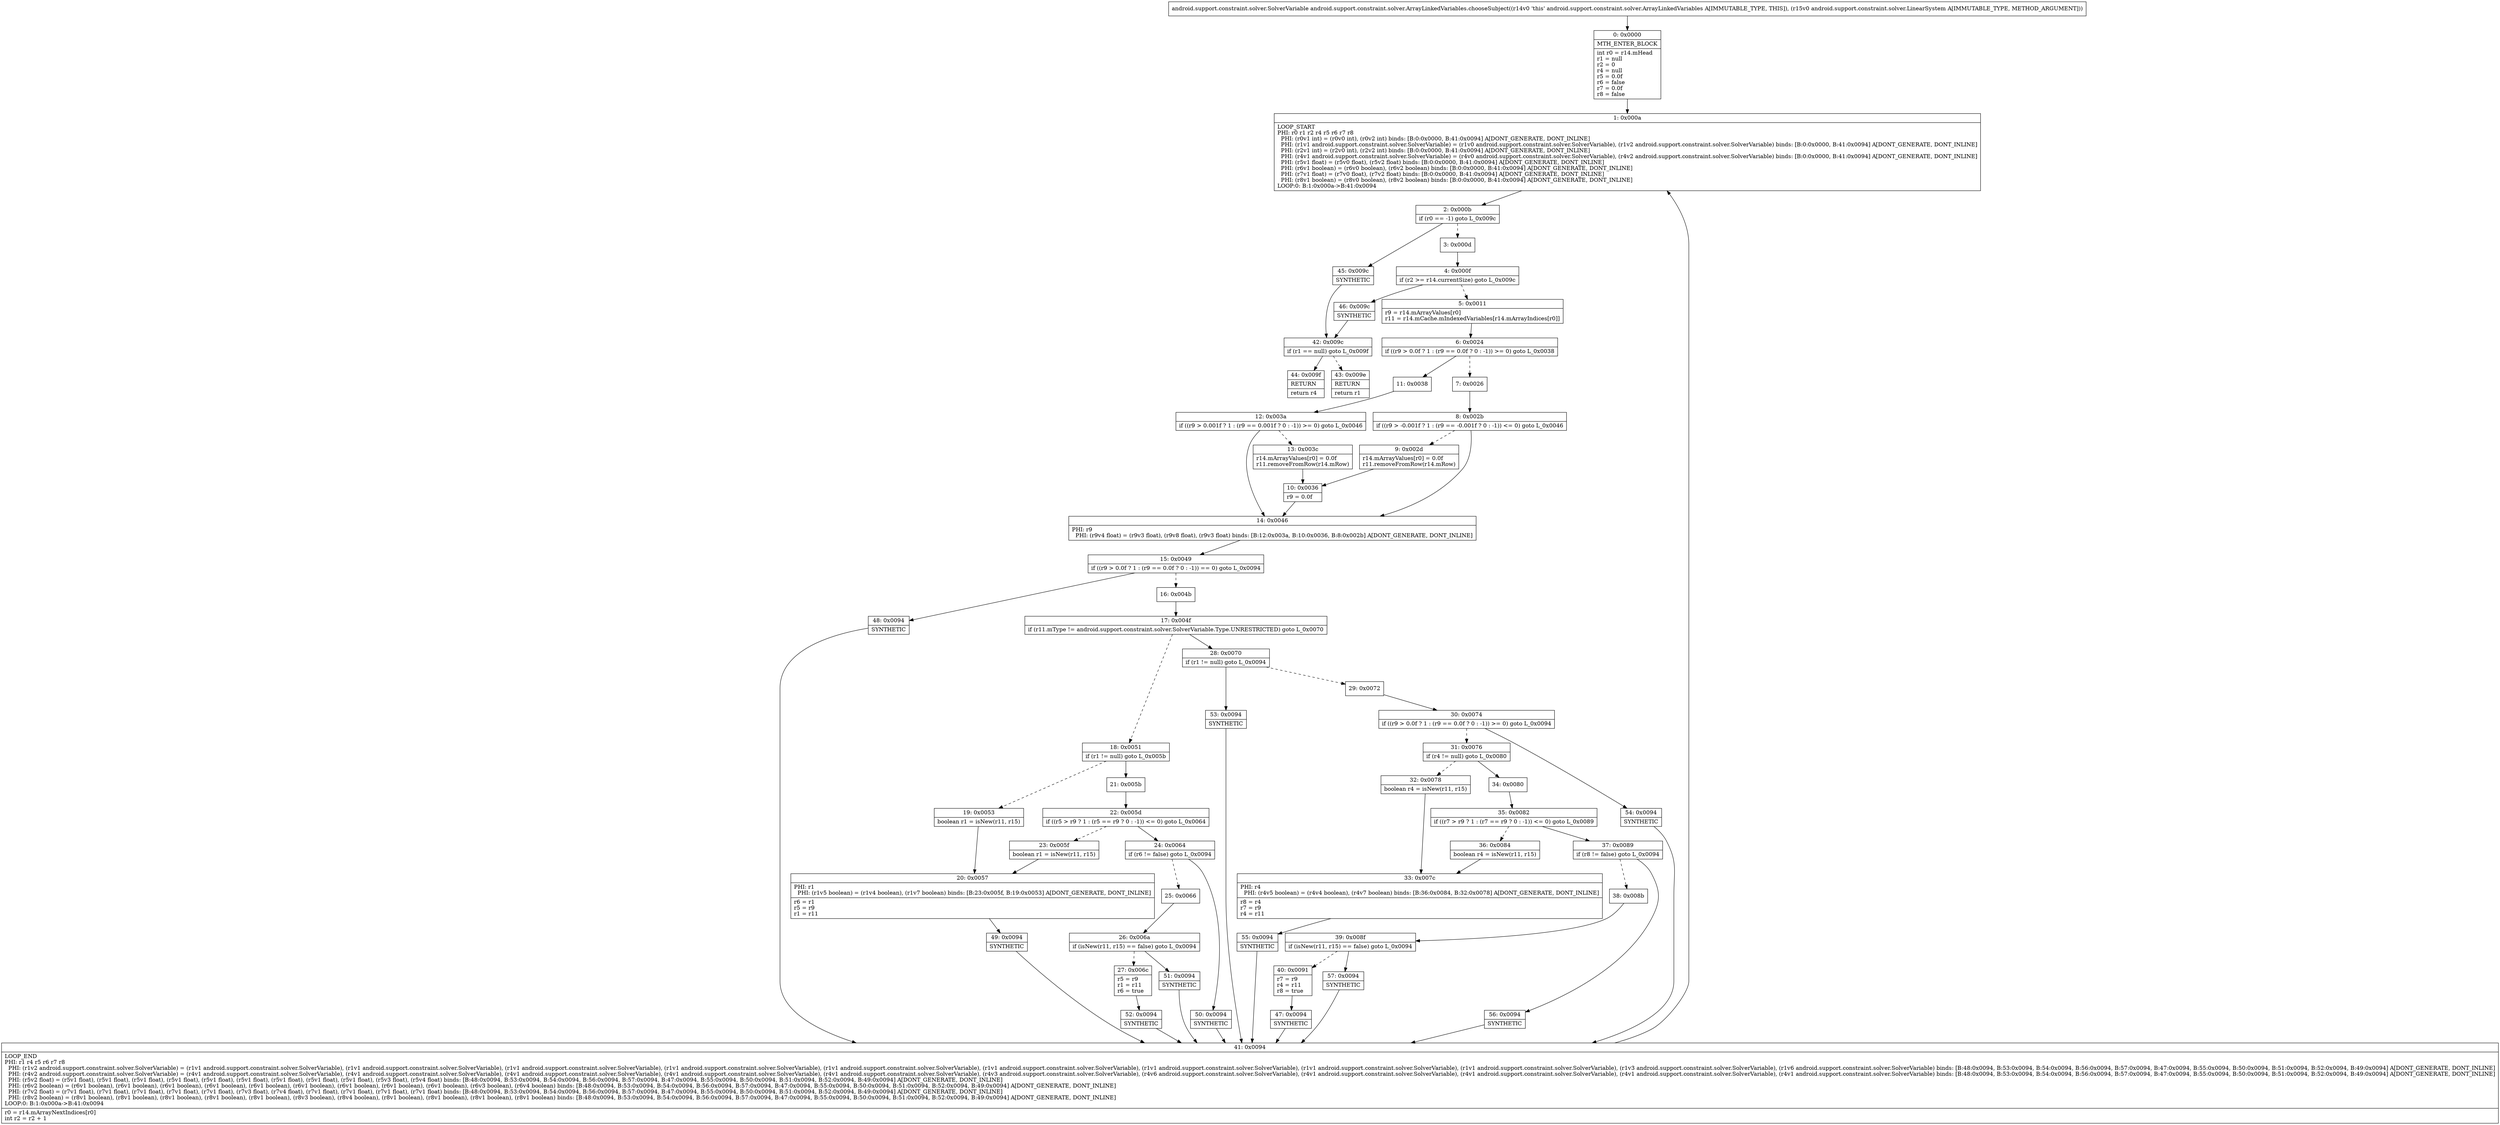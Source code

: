 digraph "CFG forandroid.support.constraint.solver.ArrayLinkedVariables.chooseSubject(Landroid\/support\/constraint\/solver\/LinearSystem;)Landroid\/support\/constraint\/solver\/SolverVariable;" {
Node_0 [shape=record,label="{0\:\ 0x0000|MTH_ENTER_BLOCK\l|int r0 = r14.mHead\lr1 = null\lr2 = 0\lr4 = null\lr5 = 0.0f\lr6 = false\lr7 = 0.0f\lr8 = false\l}"];
Node_1 [shape=record,label="{1\:\ 0x000a|LOOP_START\lPHI: r0 r1 r2 r4 r5 r6 r7 r8 \l  PHI: (r0v1 int) = (r0v0 int), (r0v2 int) binds: [B:0:0x0000, B:41:0x0094] A[DONT_GENERATE, DONT_INLINE]\l  PHI: (r1v1 android.support.constraint.solver.SolverVariable) = (r1v0 android.support.constraint.solver.SolverVariable), (r1v2 android.support.constraint.solver.SolverVariable) binds: [B:0:0x0000, B:41:0x0094] A[DONT_GENERATE, DONT_INLINE]\l  PHI: (r2v1 int) = (r2v0 int), (r2v2 int) binds: [B:0:0x0000, B:41:0x0094] A[DONT_GENERATE, DONT_INLINE]\l  PHI: (r4v1 android.support.constraint.solver.SolverVariable) = (r4v0 android.support.constraint.solver.SolverVariable), (r4v2 android.support.constraint.solver.SolverVariable) binds: [B:0:0x0000, B:41:0x0094] A[DONT_GENERATE, DONT_INLINE]\l  PHI: (r5v1 float) = (r5v0 float), (r5v2 float) binds: [B:0:0x0000, B:41:0x0094] A[DONT_GENERATE, DONT_INLINE]\l  PHI: (r6v1 boolean) = (r6v0 boolean), (r6v2 boolean) binds: [B:0:0x0000, B:41:0x0094] A[DONT_GENERATE, DONT_INLINE]\l  PHI: (r7v1 float) = (r7v0 float), (r7v2 float) binds: [B:0:0x0000, B:41:0x0094] A[DONT_GENERATE, DONT_INLINE]\l  PHI: (r8v1 boolean) = (r8v0 boolean), (r8v2 boolean) binds: [B:0:0x0000, B:41:0x0094] A[DONT_GENERATE, DONT_INLINE]\lLOOP:0: B:1:0x000a\-\>B:41:0x0094\l}"];
Node_2 [shape=record,label="{2\:\ 0x000b|if (r0 == \-1) goto L_0x009c\l}"];
Node_3 [shape=record,label="{3\:\ 0x000d}"];
Node_4 [shape=record,label="{4\:\ 0x000f|if (r2 \>= r14.currentSize) goto L_0x009c\l}"];
Node_5 [shape=record,label="{5\:\ 0x0011|r9 = r14.mArrayValues[r0]\lr11 = r14.mCache.mIndexedVariables[r14.mArrayIndices[r0]]\l}"];
Node_6 [shape=record,label="{6\:\ 0x0024|if ((r9 \> 0.0f ? 1 : (r9 == 0.0f ? 0 : \-1)) \>= 0) goto L_0x0038\l}"];
Node_7 [shape=record,label="{7\:\ 0x0026}"];
Node_8 [shape=record,label="{8\:\ 0x002b|if ((r9 \> \-0.001f ? 1 : (r9 == \-0.001f ? 0 : \-1)) \<= 0) goto L_0x0046\l}"];
Node_9 [shape=record,label="{9\:\ 0x002d|r14.mArrayValues[r0] = 0.0f\lr11.removeFromRow(r14.mRow)\l}"];
Node_10 [shape=record,label="{10\:\ 0x0036|r9 = 0.0f\l}"];
Node_11 [shape=record,label="{11\:\ 0x0038}"];
Node_12 [shape=record,label="{12\:\ 0x003a|if ((r9 \> 0.001f ? 1 : (r9 == 0.001f ? 0 : \-1)) \>= 0) goto L_0x0046\l}"];
Node_13 [shape=record,label="{13\:\ 0x003c|r14.mArrayValues[r0] = 0.0f\lr11.removeFromRow(r14.mRow)\l}"];
Node_14 [shape=record,label="{14\:\ 0x0046|PHI: r9 \l  PHI: (r9v4 float) = (r9v3 float), (r9v8 float), (r9v3 float) binds: [B:12:0x003a, B:10:0x0036, B:8:0x002b] A[DONT_GENERATE, DONT_INLINE]\l}"];
Node_15 [shape=record,label="{15\:\ 0x0049|if ((r9 \> 0.0f ? 1 : (r9 == 0.0f ? 0 : \-1)) == 0) goto L_0x0094\l}"];
Node_16 [shape=record,label="{16\:\ 0x004b}"];
Node_17 [shape=record,label="{17\:\ 0x004f|if (r11.mType != android.support.constraint.solver.SolverVariable.Type.UNRESTRICTED) goto L_0x0070\l}"];
Node_18 [shape=record,label="{18\:\ 0x0051|if (r1 != null) goto L_0x005b\l}"];
Node_19 [shape=record,label="{19\:\ 0x0053|boolean r1 = isNew(r11, r15)\l}"];
Node_20 [shape=record,label="{20\:\ 0x0057|PHI: r1 \l  PHI: (r1v5 boolean) = (r1v4 boolean), (r1v7 boolean) binds: [B:23:0x005f, B:19:0x0053] A[DONT_GENERATE, DONT_INLINE]\l|r6 = r1\lr5 = r9\lr1 = r11\l}"];
Node_21 [shape=record,label="{21\:\ 0x005b}"];
Node_22 [shape=record,label="{22\:\ 0x005d|if ((r5 \> r9 ? 1 : (r5 == r9 ? 0 : \-1)) \<= 0) goto L_0x0064\l}"];
Node_23 [shape=record,label="{23\:\ 0x005f|boolean r1 = isNew(r11, r15)\l}"];
Node_24 [shape=record,label="{24\:\ 0x0064|if (r6 != false) goto L_0x0094\l}"];
Node_25 [shape=record,label="{25\:\ 0x0066}"];
Node_26 [shape=record,label="{26\:\ 0x006a|if (isNew(r11, r15) == false) goto L_0x0094\l}"];
Node_27 [shape=record,label="{27\:\ 0x006c|r5 = r9\lr1 = r11\lr6 = true\l}"];
Node_28 [shape=record,label="{28\:\ 0x0070|if (r1 != null) goto L_0x0094\l}"];
Node_29 [shape=record,label="{29\:\ 0x0072}"];
Node_30 [shape=record,label="{30\:\ 0x0074|if ((r9 \> 0.0f ? 1 : (r9 == 0.0f ? 0 : \-1)) \>= 0) goto L_0x0094\l}"];
Node_31 [shape=record,label="{31\:\ 0x0076|if (r4 != null) goto L_0x0080\l}"];
Node_32 [shape=record,label="{32\:\ 0x0078|boolean r4 = isNew(r11, r15)\l}"];
Node_33 [shape=record,label="{33\:\ 0x007c|PHI: r4 \l  PHI: (r4v5 boolean) = (r4v4 boolean), (r4v7 boolean) binds: [B:36:0x0084, B:32:0x0078] A[DONT_GENERATE, DONT_INLINE]\l|r8 = r4\lr7 = r9\lr4 = r11\l}"];
Node_34 [shape=record,label="{34\:\ 0x0080}"];
Node_35 [shape=record,label="{35\:\ 0x0082|if ((r7 \> r9 ? 1 : (r7 == r9 ? 0 : \-1)) \<= 0) goto L_0x0089\l}"];
Node_36 [shape=record,label="{36\:\ 0x0084|boolean r4 = isNew(r11, r15)\l}"];
Node_37 [shape=record,label="{37\:\ 0x0089|if (r8 != false) goto L_0x0094\l}"];
Node_38 [shape=record,label="{38\:\ 0x008b}"];
Node_39 [shape=record,label="{39\:\ 0x008f|if (isNew(r11, r15) == false) goto L_0x0094\l}"];
Node_40 [shape=record,label="{40\:\ 0x0091|r7 = r9\lr4 = r11\lr8 = true\l}"];
Node_41 [shape=record,label="{41\:\ 0x0094|LOOP_END\lPHI: r1 r4 r5 r6 r7 r8 \l  PHI: (r1v2 android.support.constraint.solver.SolverVariable) = (r1v1 android.support.constraint.solver.SolverVariable), (r1v1 android.support.constraint.solver.SolverVariable), (r1v1 android.support.constraint.solver.SolverVariable), (r1v1 android.support.constraint.solver.SolverVariable), (r1v1 android.support.constraint.solver.SolverVariable), (r1v1 android.support.constraint.solver.SolverVariable), (r1v1 android.support.constraint.solver.SolverVariable), (r1v1 android.support.constraint.solver.SolverVariable), (r1v1 android.support.constraint.solver.SolverVariable), (r1v3 android.support.constraint.solver.SolverVariable), (r1v6 android.support.constraint.solver.SolverVariable) binds: [B:48:0x0094, B:53:0x0094, B:54:0x0094, B:56:0x0094, B:57:0x0094, B:47:0x0094, B:55:0x0094, B:50:0x0094, B:51:0x0094, B:52:0x0094, B:49:0x0094] A[DONT_GENERATE, DONT_INLINE]\l  PHI: (r4v2 android.support.constraint.solver.SolverVariable) = (r4v1 android.support.constraint.solver.SolverVariable), (r4v1 android.support.constraint.solver.SolverVariable), (r4v1 android.support.constraint.solver.SolverVariable), (r4v1 android.support.constraint.solver.SolverVariable), (r4v1 android.support.constraint.solver.SolverVariable), (r4v3 android.support.constraint.solver.SolverVariable), (r4v6 android.support.constraint.solver.SolverVariable), (r4v1 android.support.constraint.solver.SolverVariable), (r4v1 android.support.constraint.solver.SolverVariable), (r4v1 android.support.constraint.solver.SolverVariable), (r4v1 android.support.constraint.solver.SolverVariable) binds: [B:48:0x0094, B:53:0x0094, B:54:0x0094, B:56:0x0094, B:57:0x0094, B:47:0x0094, B:55:0x0094, B:50:0x0094, B:51:0x0094, B:52:0x0094, B:49:0x0094] A[DONT_GENERATE, DONT_INLINE]\l  PHI: (r5v2 float) = (r5v1 float), (r5v1 float), (r5v1 float), (r5v1 float), (r5v1 float), (r5v1 float), (r5v1 float), (r5v1 float), (r5v1 float), (r5v3 float), (r5v4 float) binds: [B:48:0x0094, B:53:0x0094, B:54:0x0094, B:56:0x0094, B:57:0x0094, B:47:0x0094, B:55:0x0094, B:50:0x0094, B:51:0x0094, B:52:0x0094, B:49:0x0094] A[DONT_GENERATE, DONT_INLINE]\l  PHI: (r6v2 boolean) = (r6v1 boolean), (r6v1 boolean), (r6v1 boolean), (r6v1 boolean), (r6v1 boolean), (r6v1 boolean), (r6v1 boolean), (r6v1 boolean), (r6v1 boolean), (r6v3 boolean), (r6v4 boolean) binds: [B:48:0x0094, B:53:0x0094, B:54:0x0094, B:56:0x0094, B:57:0x0094, B:47:0x0094, B:55:0x0094, B:50:0x0094, B:51:0x0094, B:52:0x0094, B:49:0x0094] A[DONT_GENERATE, DONT_INLINE]\l  PHI: (r7v2 float) = (r7v1 float), (r7v1 float), (r7v1 float), (r7v1 float), (r7v1 float), (r7v3 float), (r7v4 float), (r7v1 float), (r7v1 float), (r7v1 float), (r7v1 float) binds: [B:48:0x0094, B:53:0x0094, B:54:0x0094, B:56:0x0094, B:57:0x0094, B:47:0x0094, B:55:0x0094, B:50:0x0094, B:51:0x0094, B:52:0x0094, B:49:0x0094] A[DONT_GENERATE, DONT_INLINE]\l  PHI: (r8v2 boolean) = (r8v1 boolean), (r8v1 boolean), (r8v1 boolean), (r8v1 boolean), (r8v1 boolean), (r8v3 boolean), (r8v4 boolean), (r8v1 boolean), (r8v1 boolean), (r8v1 boolean), (r8v1 boolean) binds: [B:48:0x0094, B:53:0x0094, B:54:0x0094, B:56:0x0094, B:57:0x0094, B:47:0x0094, B:55:0x0094, B:50:0x0094, B:51:0x0094, B:52:0x0094, B:49:0x0094] A[DONT_GENERATE, DONT_INLINE]\lLOOP:0: B:1:0x000a\-\>B:41:0x0094\l|r0 = r14.mArrayNextIndices[r0]\lint r2 = r2 + 1\l}"];
Node_42 [shape=record,label="{42\:\ 0x009c|if (r1 == null) goto L_0x009f\l}"];
Node_43 [shape=record,label="{43\:\ 0x009e|RETURN\l|return r1\l}"];
Node_44 [shape=record,label="{44\:\ 0x009f|RETURN\l|return r4\l}"];
Node_45 [shape=record,label="{45\:\ 0x009c|SYNTHETIC\l}"];
Node_46 [shape=record,label="{46\:\ 0x009c|SYNTHETIC\l}"];
Node_47 [shape=record,label="{47\:\ 0x0094|SYNTHETIC\l}"];
Node_48 [shape=record,label="{48\:\ 0x0094|SYNTHETIC\l}"];
Node_49 [shape=record,label="{49\:\ 0x0094|SYNTHETIC\l}"];
Node_50 [shape=record,label="{50\:\ 0x0094|SYNTHETIC\l}"];
Node_51 [shape=record,label="{51\:\ 0x0094|SYNTHETIC\l}"];
Node_52 [shape=record,label="{52\:\ 0x0094|SYNTHETIC\l}"];
Node_53 [shape=record,label="{53\:\ 0x0094|SYNTHETIC\l}"];
Node_54 [shape=record,label="{54\:\ 0x0094|SYNTHETIC\l}"];
Node_55 [shape=record,label="{55\:\ 0x0094|SYNTHETIC\l}"];
Node_56 [shape=record,label="{56\:\ 0x0094|SYNTHETIC\l}"];
Node_57 [shape=record,label="{57\:\ 0x0094|SYNTHETIC\l}"];
MethodNode[shape=record,label="{android.support.constraint.solver.SolverVariable android.support.constraint.solver.ArrayLinkedVariables.chooseSubject((r14v0 'this' android.support.constraint.solver.ArrayLinkedVariables A[IMMUTABLE_TYPE, THIS]), (r15v0 android.support.constraint.solver.LinearSystem A[IMMUTABLE_TYPE, METHOD_ARGUMENT])) }"];
MethodNode -> Node_0;
Node_0 -> Node_1;
Node_1 -> Node_2;
Node_2 -> Node_3[style=dashed];
Node_2 -> Node_45;
Node_3 -> Node_4;
Node_4 -> Node_5[style=dashed];
Node_4 -> Node_46;
Node_5 -> Node_6;
Node_6 -> Node_7[style=dashed];
Node_6 -> Node_11;
Node_7 -> Node_8;
Node_8 -> Node_9[style=dashed];
Node_8 -> Node_14;
Node_9 -> Node_10;
Node_10 -> Node_14;
Node_11 -> Node_12;
Node_12 -> Node_13[style=dashed];
Node_12 -> Node_14;
Node_13 -> Node_10;
Node_14 -> Node_15;
Node_15 -> Node_16[style=dashed];
Node_15 -> Node_48;
Node_16 -> Node_17;
Node_17 -> Node_18[style=dashed];
Node_17 -> Node_28;
Node_18 -> Node_19[style=dashed];
Node_18 -> Node_21;
Node_19 -> Node_20;
Node_20 -> Node_49;
Node_21 -> Node_22;
Node_22 -> Node_23[style=dashed];
Node_22 -> Node_24;
Node_23 -> Node_20;
Node_24 -> Node_25[style=dashed];
Node_24 -> Node_50;
Node_25 -> Node_26;
Node_26 -> Node_27[style=dashed];
Node_26 -> Node_51;
Node_27 -> Node_52;
Node_28 -> Node_29[style=dashed];
Node_28 -> Node_53;
Node_29 -> Node_30;
Node_30 -> Node_31[style=dashed];
Node_30 -> Node_54;
Node_31 -> Node_32[style=dashed];
Node_31 -> Node_34;
Node_32 -> Node_33;
Node_33 -> Node_55;
Node_34 -> Node_35;
Node_35 -> Node_36[style=dashed];
Node_35 -> Node_37;
Node_36 -> Node_33;
Node_37 -> Node_38[style=dashed];
Node_37 -> Node_56;
Node_38 -> Node_39;
Node_39 -> Node_40[style=dashed];
Node_39 -> Node_57;
Node_40 -> Node_47;
Node_41 -> Node_1;
Node_42 -> Node_43[style=dashed];
Node_42 -> Node_44;
Node_45 -> Node_42;
Node_46 -> Node_42;
Node_47 -> Node_41;
Node_48 -> Node_41;
Node_49 -> Node_41;
Node_50 -> Node_41;
Node_51 -> Node_41;
Node_52 -> Node_41;
Node_53 -> Node_41;
Node_54 -> Node_41;
Node_55 -> Node_41;
Node_56 -> Node_41;
Node_57 -> Node_41;
}

